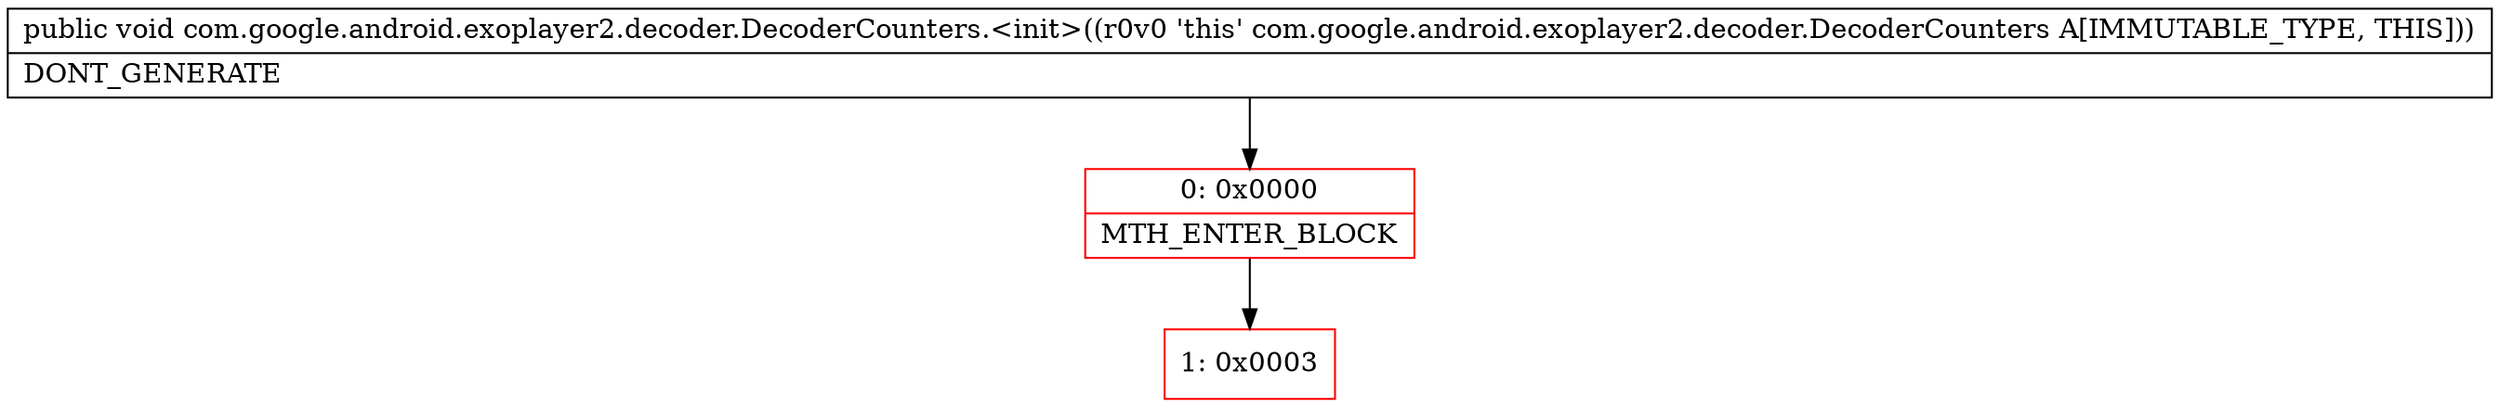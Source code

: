 digraph "CFG forcom.google.android.exoplayer2.decoder.DecoderCounters.\<init\>()V" {
subgraph cluster_Region_262268860 {
label = "R(0)";
node [shape=record,color=blue];
}
Node_0 [shape=record,color=red,label="{0\:\ 0x0000|MTH_ENTER_BLOCK\l}"];
Node_1 [shape=record,color=red,label="{1\:\ 0x0003}"];
MethodNode[shape=record,label="{public void com.google.android.exoplayer2.decoder.DecoderCounters.\<init\>((r0v0 'this' com.google.android.exoplayer2.decoder.DecoderCounters A[IMMUTABLE_TYPE, THIS]))  | DONT_GENERATE\l}"];
MethodNode -> Node_0;
Node_0 -> Node_1;
}

